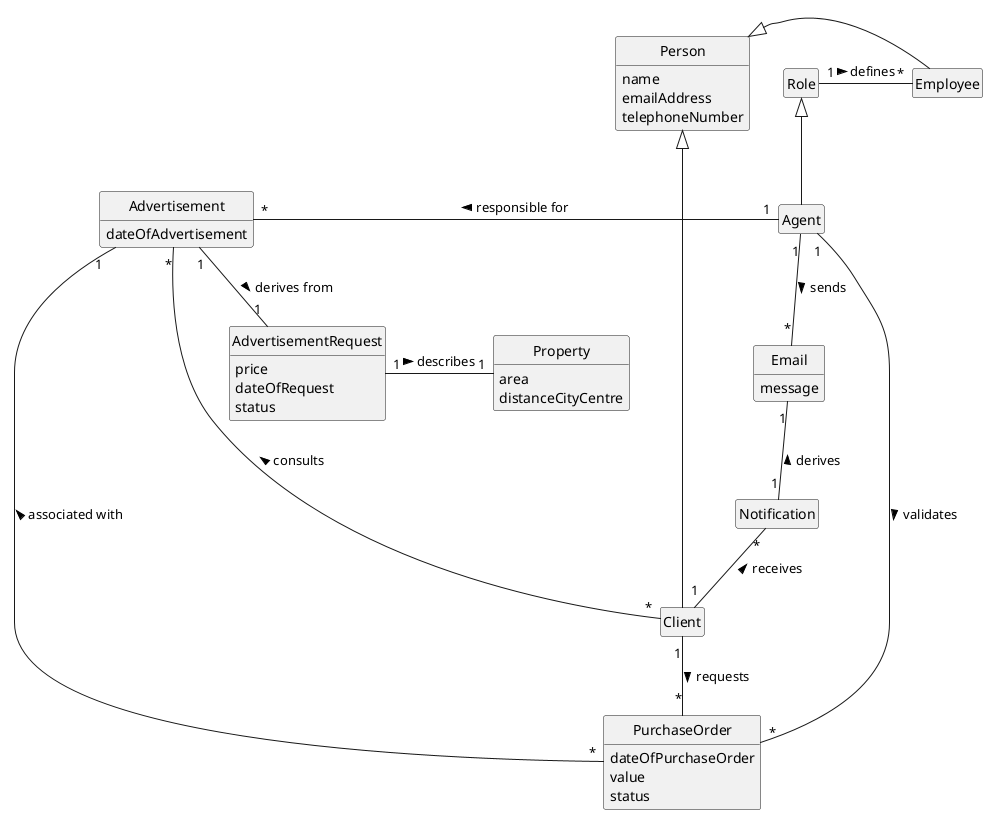 @startuml
skinparam monochrome true
skinparam packageStyle rectangle
skinparam shadowing false
skinparam classAttributeIconSize 0
hide circle
hide empty members


class Property {
area
distanceCityCentre
}

class Agent {}

class Client {}

class Advertisement {
dateOfAdvertisement
}

class AdvertisementRequest {
price
dateOfRequest
status
}

class PurchaseOrder{
dateOfPurchaseOrder
value
status
}

class Notification{
}

class Email{
message
}

class Person{
name
emailAddress
telephoneNumber
}

Email "1" -- "1" Notification : derives <
Agent "1" -- "*" Email : sends >
Notification "*" -- "1" Client : receives <

Client"*" -- "*"Advertisement: consults >
Client"1" -- "*"PurchaseOrder: requests >

PurchaseOrder "*" - "1"Advertisement : associated with >
PurchaseOrder"*" - "1" Agent: validates <

AdvertisementRequest "1" --u "1" Advertisement: derives from <
Advertisement"*" - "1"Agent: responsible for <
Property"1" -u "1"AdvertisementRequest: describes <

Person <|- Employee
Person <|-  Client
Role"1" --r "*"Employee: defines >
Role <|-- Agent

@enduml
